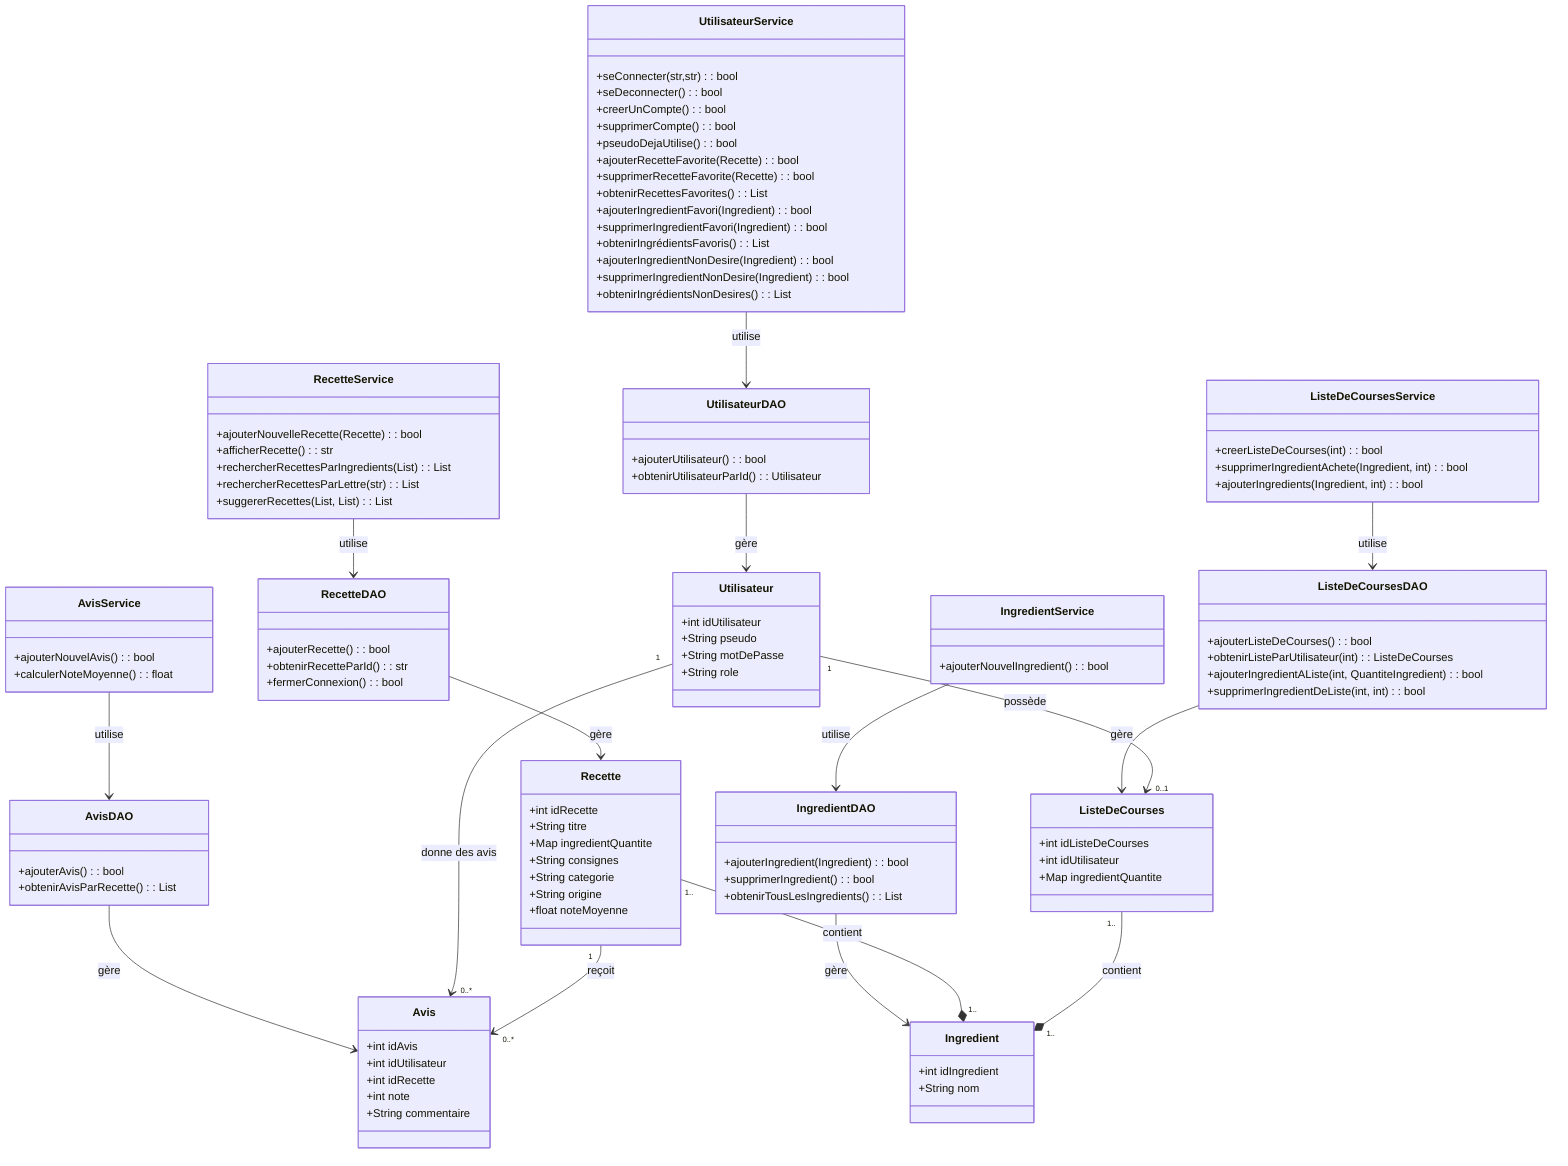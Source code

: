 classDiagram
    class Recette {
        +int idRecette
        +String titre
        +Map<Ingredients, quantite> ingredientQuantite
        +String consignes
        +String categorie
        +String origine
        +float noteMoyenne
    }

    class Ingredient {
        +int idIngredient
        +String nom
    }

    class Utilisateur {
        +int idUtilisateur
        +String pseudo
        +String motDePasse
        +String role
    }

    class ListeDeCourses {
        +int idListeDeCourses
        +int idUtilisateur
        +Map<Ingredient, quantite> ingredientQuantite
    }

    class Avis {
        +int idAvis
        +int idUtilisateur
        +int idRecette
        +int note
        +String commentaire
    }

    %% DAO and Service classes

    class RecetteDAO {
        +ajouterRecette() : bool
        +obtenirRecetteParId() : str
        +fermerConnexion() : bool
    }

    class RecetteService {
        +ajouterNouvelleRecette(Recette) : bool
        +afficherRecette() : str
        +rechercherRecettesParIngredients(List<Ingredient>) : List<Recette>
        +rechercherRecettesParLettre(str) : List<Recette>
        +suggererRecettes(List<Ingredient>, List<Ingredient>) : List<Recette>
    }

    class IngredientDAO {
        +ajouterIngredient(Ingredient) : bool
        +supprimerIngredient() : bool
        +obtenirTousLesIngredients() : List<Ingredient>
    }

    class IngredientService {
        +ajouterNouvelIngredient() : bool
    }

    class UtilisateurService {
        +seConnecter(str,str) : bool
        +seDeconnecter() : bool
        +creerUnCompte() : bool
        +supprimerCompte() : bool
        +pseudoDejaUtilise() : bool
        +ajouterRecetteFavorite(Recette) : bool
        +supprimerRecetteFavorite(Recette) : bool
        +obtenirRecettesFavorites() : List<Recette> 
        +ajouterIngredientFavori(Ingredient) : bool
        +supprimerIngredientFavori(Ingredient) : bool
        +obtenirIngrédientsFavoris() : List<Ingredient> 
        +ajouterIngredientNonDesire(Ingredient) : bool
        +supprimerIngredientNonDesire(Ingredient) : bool
        +obtenirIngrédientsNonDesires() : List<Ingredient> 
    }

    class UtilisateurDAO {
        +ajouterUtilisateur() : bool
        +obtenirUtilisateurParId() : Utilisateur
    }

    class ListeDeCoursesDAO {
        +ajouterListeDeCourses() : bool
        +obtenirListeParUtilisateur(int) : ListeDeCourses
        +ajouterIngredientAListe(int, QuantiteIngredient) : bool
        +supprimerIngredientDeListe(int, int) : bool
    }

    class ListeDeCoursesService {
        +creerListeDeCourses(int) : bool
        +supprimerIngredientAchete(Ingredient, int) : bool
        +ajouterIngredients(Ingredient, int) : bool
    }

    class AvisDAO {
        +ajouterAvis() : bool
        +obtenirAvisParRecette() : List<Avis>
    }

    class AvisService {
        +ajouterNouvelAvis() : bool
        +calculerNoteMoyenne() : float
    }

    %% Relations
    RecetteService --> RecetteDAO : utilise
    RecetteDAO --> Recette : gère

    IngredientService --> IngredientDAO : utilise
    IngredientDAO --> Ingredient : gère

    UtilisateurService --> UtilisateurDAO : utilise
    UtilisateurDAO --> Utilisateur : gère

    ListeDeCoursesService --> ListeDeCoursesDAO : utilise
    ListeDeCoursesDAO --> ListeDeCourses : gère

    AvisService --> AvisDAO : utilise
    AvisDAO --> Avis : gère

    %% Cardinalities
    Utilisateur "1" --> "0..*" Avis : donne des avis
    Utilisateur "1" --> "0..1" ListeDeCourses : possède
    Recette "1.."--* "1.." Ingredient : contient
    ListeDeCourses "1.."--* "1.." Ingredient : contient
    Recette "1" --> "0..*" Avis : reçoit